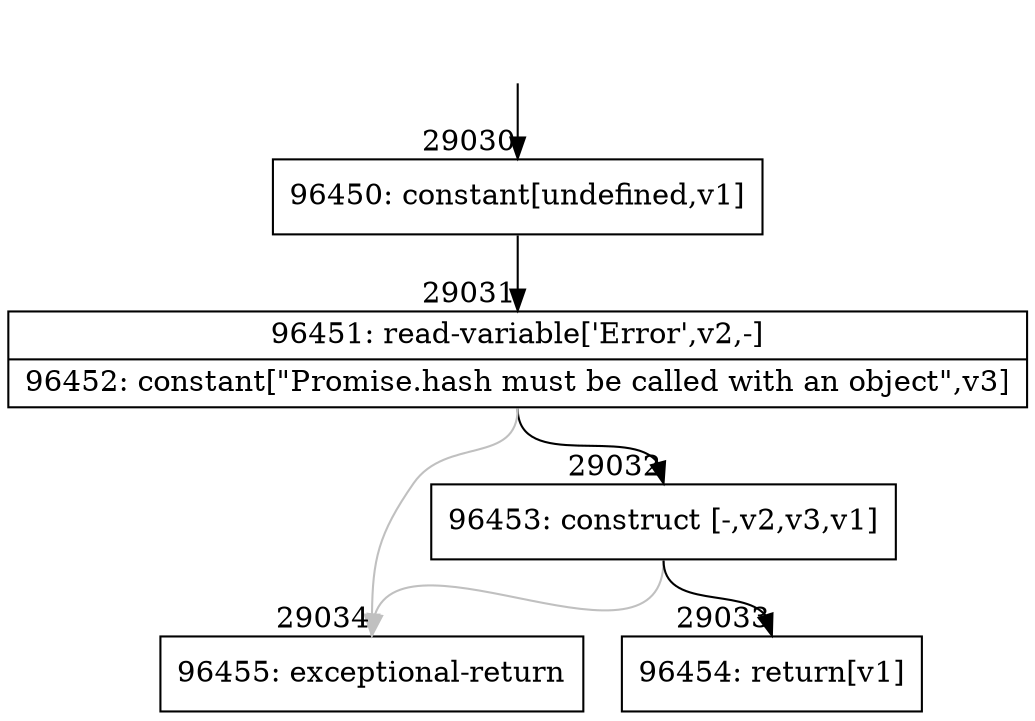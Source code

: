 digraph {
rankdir="TD"
BB_entry2566[shape=none,label=""];
BB_entry2566 -> BB29030 [tailport=s, headport=n, headlabel="    29030"]
BB29030 [shape=record label="{96450: constant[undefined,v1]}" ] 
BB29030 -> BB29031 [tailport=s, headport=n, headlabel="      29031"]
BB29031 [shape=record label="{96451: read-variable['Error',v2,-]|96452: constant[\"Promise.hash must be called with an object\",v3]}" ] 
BB29031 -> BB29032 [tailport=s, headport=n, headlabel="      29032"]
BB29031 -> BB29034 [tailport=s, headport=n, color=gray, headlabel="      29034"]
BB29032 [shape=record label="{96453: construct [-,v2,v3,v1]}" ] 
BB29032 -> BB29033 [tailport=s, headport=n, headlabel="      29033"]
BB29032 -> BB29034 [tailport=s, headport=n, color=gray]
BB29033 [shape=record label="{96454: return[v1]}" ] 
BB29034 [shape=record label="{96455: exceptional-return}" ] 
//#$~ 52031
}
